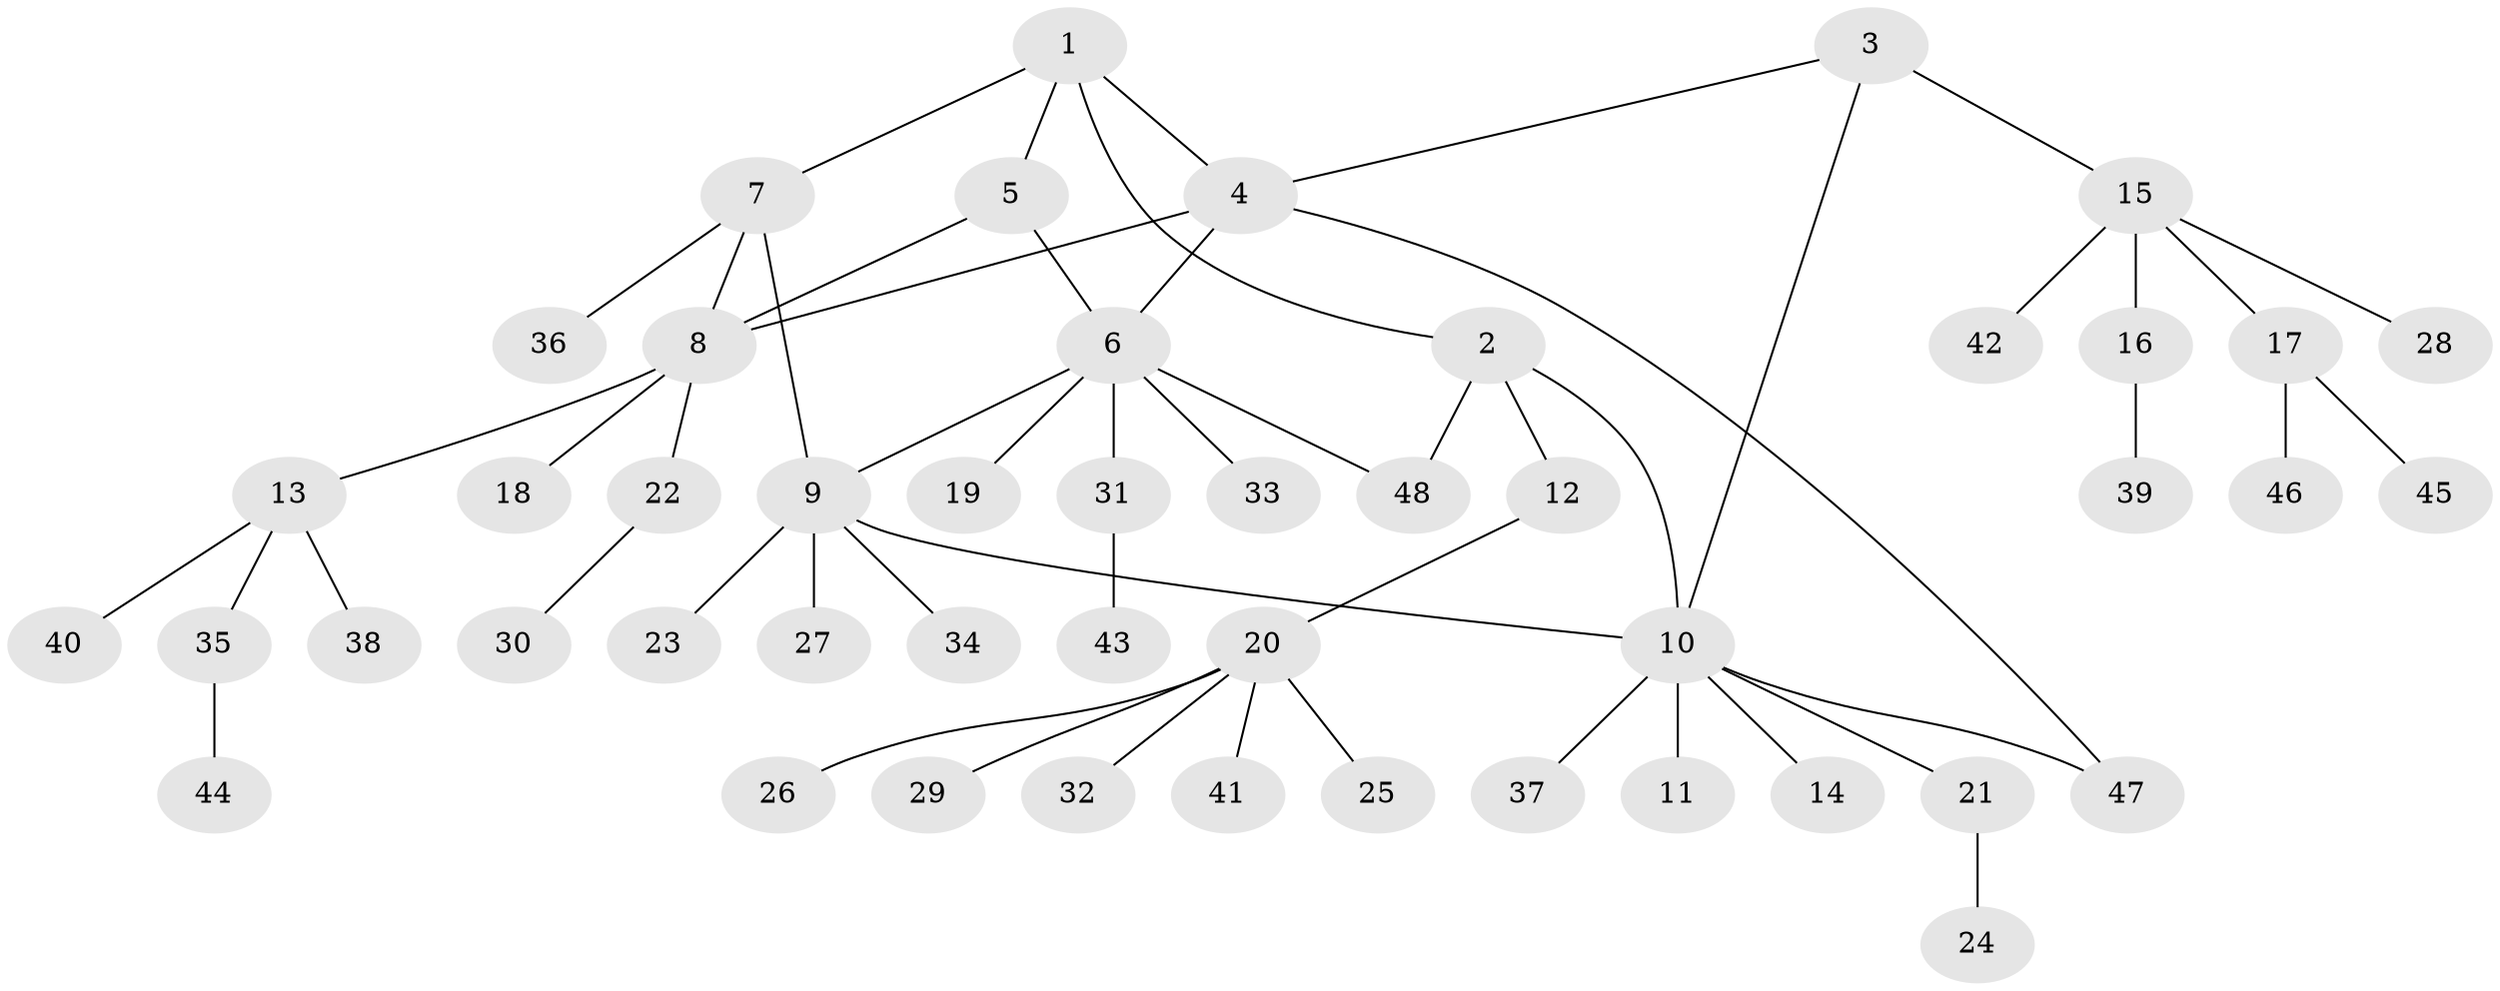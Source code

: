 // Generated by graph-tools (version 1.1) at 2025/02/03/09/25 03:02:34]
// undirected, 48 vertices, 55 edges
graph export_dot {
graph [start="1"]
  node [color=gray90,style=filled];
  1;
  2;
  3;
  4;
  5;
  6;
  7;
  8;
  9;
  10;
  11;
  12;
  13;
  14;
  15;
  16;
  17;
  18;
  19;
  20;
  21;
  22;
  23;
  24;
  25;
  26;
  27;
  28;
  29;
  30;
  31;
  32;
  33;
  34;
  35;
  36;
  37;
  38;
  39;
  40;
  41;
  42;
  43;
  44;
  45;
  46;
  47;
  48;
  1 -- 2;
  1 -- 4;
  1 -- 5;
  1 -- 7;
  2 -- 10;
  2 -- 12;
  2 -- 48;
  3 -- 4;
  3 -- 10;
  3 -- 15;
  4 -- 6;
  4 -- 8;
  4 -- 47;
  5 -- 6;
  5 -- 8;
  6 -- 9;
  6 -- 19;
  6 -- 31;
  6 -- 33;
  6 -- 48;
  7 -- 8;
  7 -- 9;
  7 -- 36;
  8 -- 13;
  8 -- 18;
  8 -- 22;
  9 -- 10;
  9 -- 23;
  9 -- 27;
  9 -- 34;
  10 -- 11;
  10 -- 14;
  10 -- 21;
  10 -- 37;
  10 -- 47;
  12 -- 20;
  13 -- 35;
  13 -- 38;
  13 -- 40;
  15 -- 16;
  15 -- 17;
  15 -- 28;
  15 -- 42;
  16 -- 39;
  17 -- 45;
  17 -- 46;
  20 -- 25;
  20 -- 26;
  20 -- 29;
  20 -- 32;
  20 -- 41;
  21 -- 24;
  22 -- 30;
  31 -- 43;
  35 -- 44;
}
